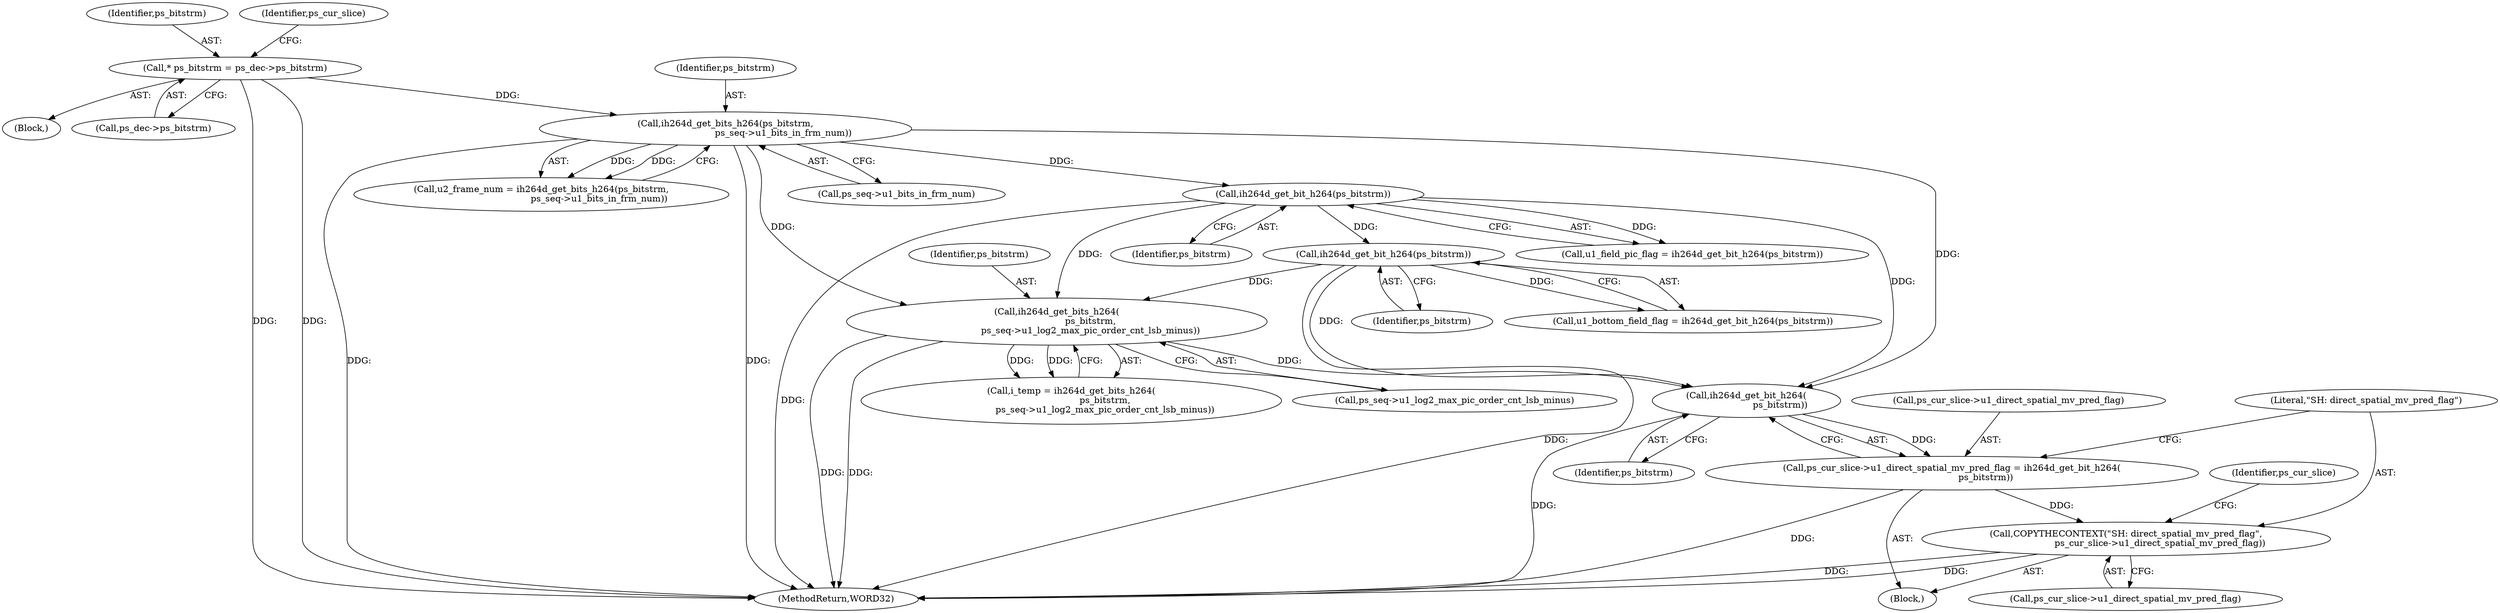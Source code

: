 digraph "0_Android_6c327afb263837bc90760c55c6605b26161a4eb9_0@pointer" {
"1001532" [label="(Call,ih264d_get_bit_h264(\n                        ps_bitstrm))"];
"1000616" [label="(Call,ih264d_get_bit_h264(ps_bitstrm))"];
"1000449" [label="(Call,ih264d_get_bits_h264(ps_bitstrm,\n                                         ps_seq->u1_bits_in_frm_num))"];
"1000160" [label="(Call,* ps_bitstrm = ps_dec->ps_bitstrm)"];
"1000636" [label="(Call,ih264d_get_bit_h264(ps_bitstrm))"];
"1000719" [label="(Call,ih264d_get_bits_h264(\n                        ps_bitstrm,\n                        ps_seq->u1_log2_max_pic_order_cnt_lsb_minus))"];
"1001528" [label="(Call,ps_cur_slice->u1_direct_spatial_mv_pred_flag = ih264d_get_bit_h264(\n                        ps_bitstrm))"];
"1001534" [label="(Call,COPYTHECONTEXT(\"SH: direct_spatial_mv_pred_flag\",\n                        ps_cur_slice->u1_direct_spatial_mv_pred_flag))"];
"1000161" [label="(Identifier,ps_bitstrm)"];
"1001528" [label="(Call,ps_cur_slice->u1_direct_spatial_mv_pred_flag = ih264d_get_bit_h264(\n                        ps_bitstrm))"];
"1000717" [label="(Call,i_temp = ih264d_get_bits_h264(\n                        ps_bitstrm,\n                        ps_seq->u1_log2_max_pic_order_cnt_lsb_minus))"];
"1000160" [label="(Call,* ps_bitstrm = ps_dec->ps_bitstrm)"];
"1000720" [label="(Identifier,ps_bitstrm)"];
"1001535" [label="(Literal,\"SH: direct_spatial_mv_pred_flag\")"];
"1000614" [label="(Call,u1_field_pic_flag = ih264d_get_bit_h264(ps_bitstrm))"];
"1000617" [label="(Identifier,ps_bitstrm)"];
"1001527" [label="(Block,)"];
"1001533" [label="(Identifier,ps_bitstrm)"];
"1000158" [label="(Block,)"];
"1000719" [label="(Call,ih264d_get_bits_h264(\n                        ps_bitstrm,\n                        ps_seq->u1_log2_max_pic_order_cnt_lsb_minus))"];
"1000637" [label="(Identifier,ps_bitstrm)"];
"1000616" [label="(Call,ih264d_get_bit_h264(ps_bitstrm))"];
"1001529" [label="(Call,ps_cur_slice->u1_direct_spatial_mv_pred_flag)"];
"1000636" [label="(Call,ih264d_get_bit_h264(ps_bitstrm))"];
"1000162" [label="(Call,ps_dec->ps_bitstrm)"];
"1000447" [label="(Call,u2_frame_num = ih264d_get_bits_h264(ps_bitstrm,\n                                         ps_seq->u1_bits_in_frm_num))"];
"1000169" [label="(Identifier,ps_cur_slice)"];
"1002606" [label="(MethodReturn,WORD32)"];
"1000451" [label="(Call,ps_seq->u1_bits_in_frm_num)"];
"1000450" [label="(Identifier,ps_bitstrm)"];
"1001541" [label="(Identifier,ps_cur_slice)"];
"1001534" [label="(Call,COPYTHECONTEXT(\"SH: direct_spatial_mv_pred_flag\",\n                        ps_cur_slice->u1_direct_spatial_mv_pred_flag))"];
"1000449" [label="(Call,ih264d_get_bits_h264(ps_bitstrm,\n                                         ps_seq->u1_bits_in_frm_num))"];
"1000721" [label="(Call,ps_seq->u1_log2_max_pic_order_cnt_lsb_minus)"];
"1001532" [label="(Call,ih264d_get_bit_h264(\n                        ps_bitstrm))"];
"1001536" [label="(Call,ps_cur_slice->u1_direct_spatial_mv_pred_flag)"];
"1000634" [label="(Call,u1_bottom_field_flag = ih264d_get_bit_h264(ps_bitstrm))"];
"1001532" -> "1001528"  [label="AST: "];
"1001532" -> "1001533"  [label="CFG: "];
"1001533" -> "1001532"  [label="AST: "];
"1001528" -> "1001532"  [label="CFG: "];
"1001532" -> "1002606"  [label="DDG: "];
"1001532" -> "1001528"  [label="DDG: "];
"1000616" -> "1001532"  [label="DDG: "];
"1000636" -> "1001532"  [label="DDG: "];
"1000449" -> "1001532"  [label="DDG: "];
"1000719" -> "1001532"  [label="DDG: "];
"1000616" -> "1000614"  [label="AST: "];
"1000616" -> "1000617"  [label="CFG: "];
"1000617" -> "1000616"  [label="AST: "];
"1000614" -> "1000616"  [label="CFG: "];
"1000616" -> "1002606"  [label="DDG: "];
"1000616" -> "1000614"  [label="DDG: "];
"1000449" -> "1000616"  [label="DDG: "];
"1000616" -> "1000636"  [label="DDG: "];
"1000616" -> "1000719"  [label="DDG: "];
"1000449" -> "1000447"  [label="AST: "];
"1000449" -> "1000451"  [label="CFG: "];
"1000450" -> "1000449"  [label="AST: "];
"1000451" -> "1000449"  [label="AST: "];
"1000447" -> "1000449"  [label="CFG: "];
"1000449" -> "1002606"  [label="DDG: "];
"1000449" -> "1002606"  [label="DDG: "];
"1000449" -> "1000447"  [label="DDG: "];
"1000449" -> "1000447"  [label="DDG: "];
"1000160" -> "1000449"  [label="DDG: "];
"1000449" -> "1000719"  [label="DDG: "];
"1000160" -> "1000158"  [label="AST: "];
"1000160" -> "1000162"  [label="CFG: "];
"1000161" -> "1000160"  [label="AST: "];
"1000162" -> "1000160"  [label="AST: "];
"1000169" -> "1000160"  [label="CFG: "];
"1000160" -> "1002606"  [label="DDG: "];
"1000160" -> "1002606"  [label="DDG: "];
"1000636" -> "1000634"  [label="AST: "];
"1000636" -> "1000637"  [label="CFG: "];
"1000637" -> "1000636"  [label="AST: "];
"1000634" -> "1000636"  [label="CFG: "];
"1000636" -> "1002606"  [label="DDG: "];
"1000636" -> "1000634"  [label="DDG: "];
"1000636" -> "1000719"  [label="DDG: "];
"1000719" -> "1000717"  [label="AST: "];
"1000719" -> "1000721"  [label="CFG: "];
"1000720" -> "1000719"  [label="AST: "];
"1000721" -> "1000719"  [label="AST: "];
"1000717" -> "1000719"  [label="CFG: "];
"1000719" -> "1002606"  [label="DDG: "];
"1000719" -> "1002606"  [label="DDG: "];
"1000719" -> "1000717"  [label="DDG: "];
"1000719" -> "1000717"  [label="DDG: "];
"1001528" -> "1001527"  [label="AST: "];
"1001529" -> "1001528"  [label="AST: "];
"1001535" -> "1001528"  [label="CFG: "];
"1001528" -> "1002606"  [label="DDG: "];
"1001528" -> "1001534"  [label="DDG: "];
"1001534" -> "1001527"  [label="AST: "];
"1001534" -> "1001536"  [label="CFG: "];
"1001535" -> "1001534"  [label="AST: "];
"1001536" -> "1001534"  [label="AST: "];
"1001541" -> "1001534"  [label="CFG: "];
"1001534" -> "1002606"  [label="DDG: "];
"1001534" -> "1002606"  [label="DDG: "];
}
